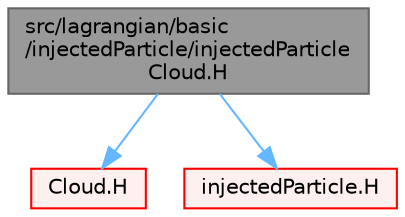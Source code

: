 digraph "src/lagrangian/basic/injectedParticle/injectedParticleCloud.H"
{
 // LATEX_PDF_SIZE
  bgcolor="transparent";
  edge [fontname=Helvetica,fontsize=10,labelfontname=Helvetica,labelfontsize=10];
  node [fontname=Helvetica,fontsize=10,shape=box,height=0.2,width=0.4];
  Node1 [id="Node000001",label="src/lagrangian/basic\l/injectedParticle/injectedParticle\lCloud.H",height=0.2,width=0.4,color="gray40", fillcolor="grey60", style="filled", fontcolor="black",tooltip=" "];
  Node1 -> Node2 [id="edge1_Node000001_Node000002",color="steelblue1",style="solid",tooltip=" "];
  Node2 [id="Node000002",label="Cloud.H",height=0.2,width=0.4,color="red", fillcolor="#FFF0F0", style="filled",URL="$Cloud_8H.html",tooltip=" "];
  Node1 -> Node287 [id="edge2_Node000001_Node000287",color="steelblue1",style="solid",tooltip=" "];
  Node287 [id="Node000287",label="injectedParticle.H",height=0.2,width=0.4,color="red", fillcolor="#FFF0F0", style="filled",URL="$injectedParticle_8H.html",tooltip=" "];
}
